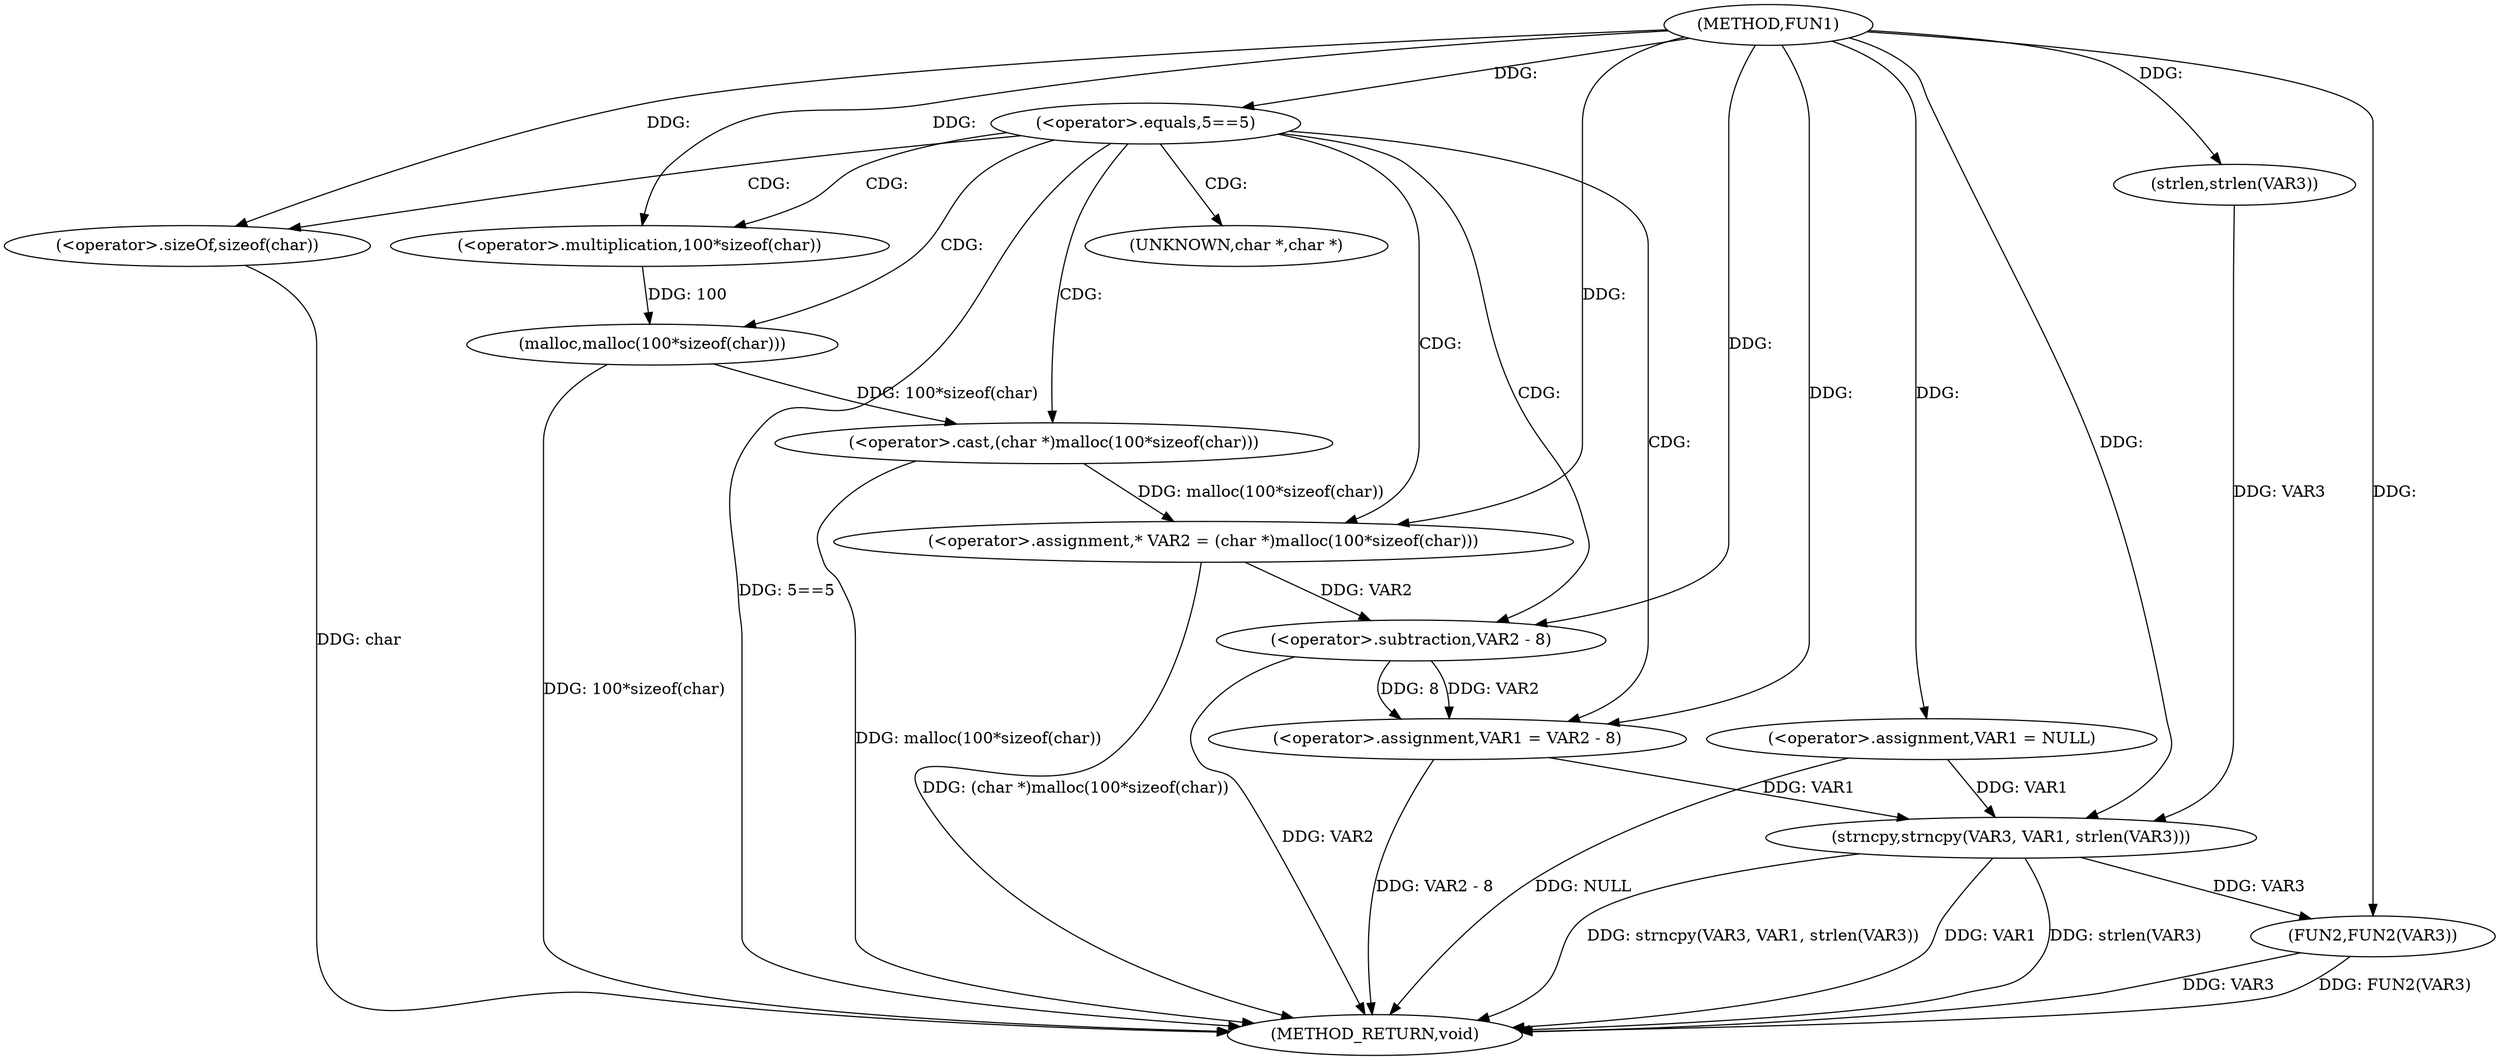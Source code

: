 digraph FUN1 {  
"1000100" [label = "(METHOD,FUN1)" ]
"1000136" [label = "(METHOD_RETURN,void)" ]
"1000103" [label = "(<operator>.assignment,VAR1 = NULL)" ]
"1000107" [label = "(<operator>.equals,5==5)" ]
"1000113" [label = "(<operator>.assignment,* VAR2 = (char *)malloc(100*sizeof(char)))" ]
"1000115" [label = "(<operator>.cast,(char *)malloc(100*sizeof(char)))" ]
"1000117" [label = "(malloc,malloc(100*sizeof(char)))" ]
"1000118" [label = "(<operator>.multiplication,100*sizeof(char))" ]
"1000120" [label = "(<operator>.sizeOf,sizeof(char))" ]
"1000122" [label = "(<operator>.assignment,VAR1 = VAR2 - 8)" ]
"1000124" [label = "(<operator>.subtraction,VAR2 - 8)" ]
"1000129" [label = "(strncpy,strncpy(VAR3, VAR1, strlen(VAR3)))" ]
"1000132" [label = "(strlen,strlen(VAR3))" ]
"1000134" [label = "(FUN2,FUN2(VAR3))" ]
"1000116" [label = "(UNKNOWN,char *,char *)" ]
  "1000115" -> "1000136"  [ label = "DDG: malloc(100*sizeof(char))"] 
  "1000124" -> "1000136"  [ label = "DDG: VAR2"] 
  "1000107" -> "1000136"  [ label = "DDG: 5==5"] 
  "1000103" -> "1000136"  [ label = "DDG: NULL"] 
  "1000129" -> "1000136"  [ label = "DDG: strlen(VAR3)"] 
  "1000117" -> "1000136"  [ label = "DDG: 100*sizeof(char)"] 
  "1000129" -> "1000136"  [ label = "DDG: strncpy(VAR3, VAR1, strlen(VAR3))"] 
  "1000134" -> "1000136"  [ label = "DDG: FUN2(VAR3)"] 
  "1000113" -> "1000136"  [ label = "DDG: (char *)malloc(100*sizeof(char))"] 
  "1000120" -> "1000136"  [ label = "DDG: char"] 
  "1000134" -> "1000136"  [ label = "DDG: VAR3"] 
  "1000129" -> "1000136"  [ label = "DDG: VAR1"] 
  "1000122" -> "1000136"  [ label = "DDG: VAR2 - 8"] 
  "1000100" -> "1000103"  [ label = "DDG: "] 
  "1000100" -> "1000107"  [ label = "DDG: "] 
  "1000115" -> "1000113"  [ label = "DDG: malloc(100*sizeof(char))"] 
  "1000100" -> "1000113"  [ label = "DDG: "] 
  "1000117" -> "1000115"  [ label = "DDG: 100*sizeof(char)"] 
  "1000118" -> "1000117"  [ label = "DDG: 100"] 
  "1000100" -> "1000118"  [ label = "DDG: "] 
  "1000100" -> "1000120"  [ label = "DDG: "] 
  "1000124" -> "1000122"  [ label = "DDG: VAR2"] 
  "1000124" -> "1000122"  [ label = "DDG: 8"] 
  "1000100" -> "1000122"  [ label = "DDG: "] 
  "1000113" -> "1000124"  [ label = "DDG: VAR2"] 
  "1000100" -> "1000124"  [ label = "DDG: "] 
  "1000132" -> "1000129"  [ label = "DDG: VAR3"] 
  "1000100" -> "1000129"  [ label = "DDG: "] 
  "1000103" -> "1000129"  [ label = "DDG: VAR1"] 
  "1000122" -> "1000129"  [ label = "DDG: VAR1"] 
  "1000100" -> "1000132"  [ label = "DDG: "] 
  "1000129" -> "1000134"  [ label = "DDG: VAR3"] 
  "1000100" -> "1000134"  [ label = "DDG: "] 
  "1000107" -> "1000124"  [ label = "CDG: "] 
  "1000107" -> "1000116"  [ label = "CDG: "] 
  "1000107" -> "1000115"  [ label = "CDG: "] 
  "1000107" -> "1000120"  [ label = "CDG: "] 
  "1000107" -> "1000117"  [ label = "CDG: "] 
  "1000107" -> "1000113"  [ label = "CDG: "] 
  "1000107" -> "1000118"  [ label = "CDG: "] 
  "1000107" -> "1000122"  [ label = "CDG: "] 
}
